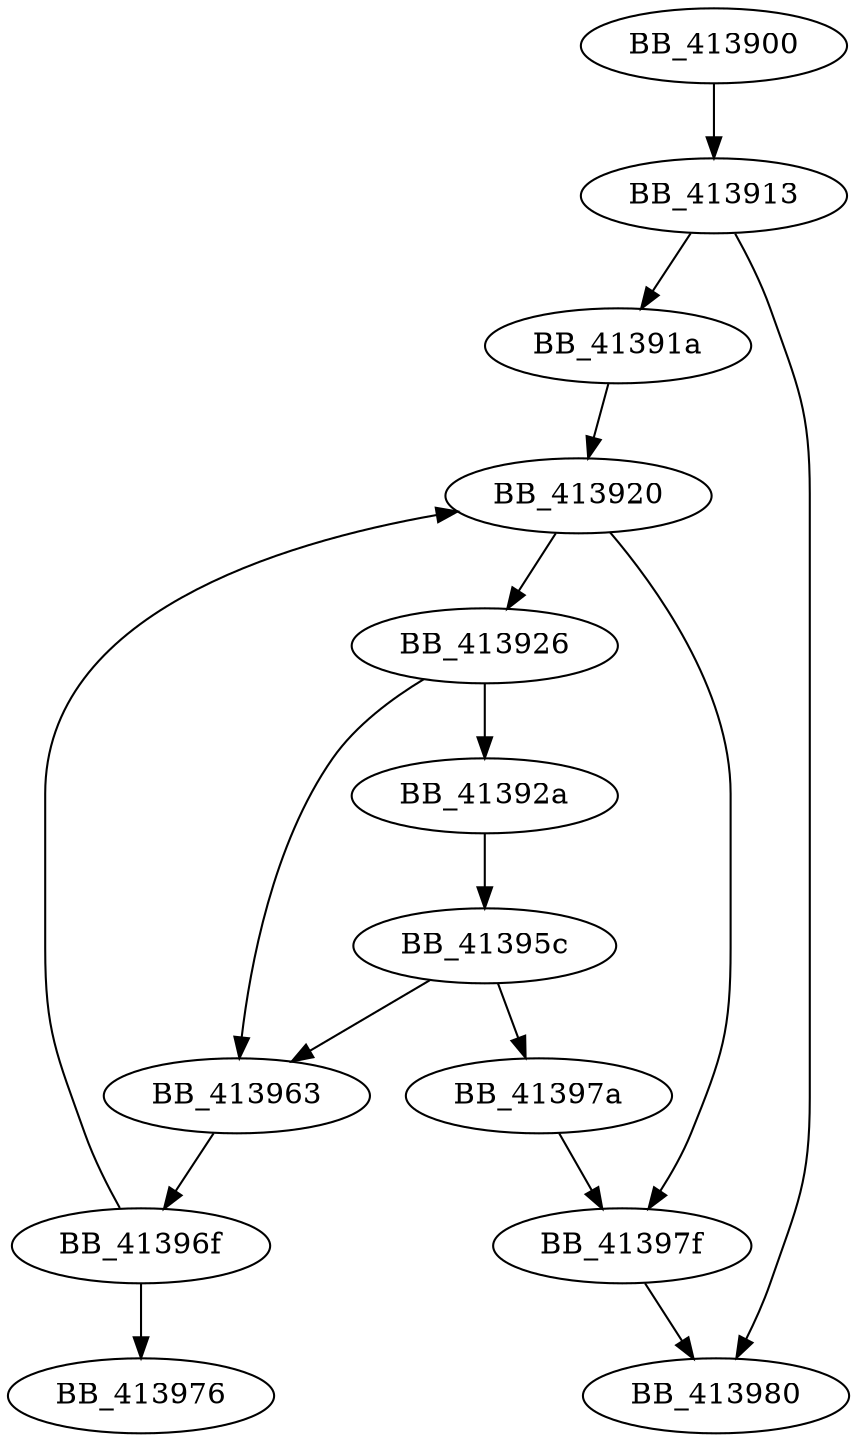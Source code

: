 DiGraph sub_413900{
BB_413900->BB_413913
BB_413913->BB_41391a
BB_413913->BB_413980
BB_41391a->BB_413920
BB_413920->BB_413926
BB_413920->BB_41397f
BB_413926->BB_41392a
BB_413926->BB_413963
BB_41392a->BB_41395c
BB_41395c->BB_413963
BB_41395c->BB_41397a
BB_413963->BB_41396f
BB_41396f->BB_413920
BB_41396f->BB_413976
BB_41397a->BB_41397f
BB_41397f->BB_413980
}
